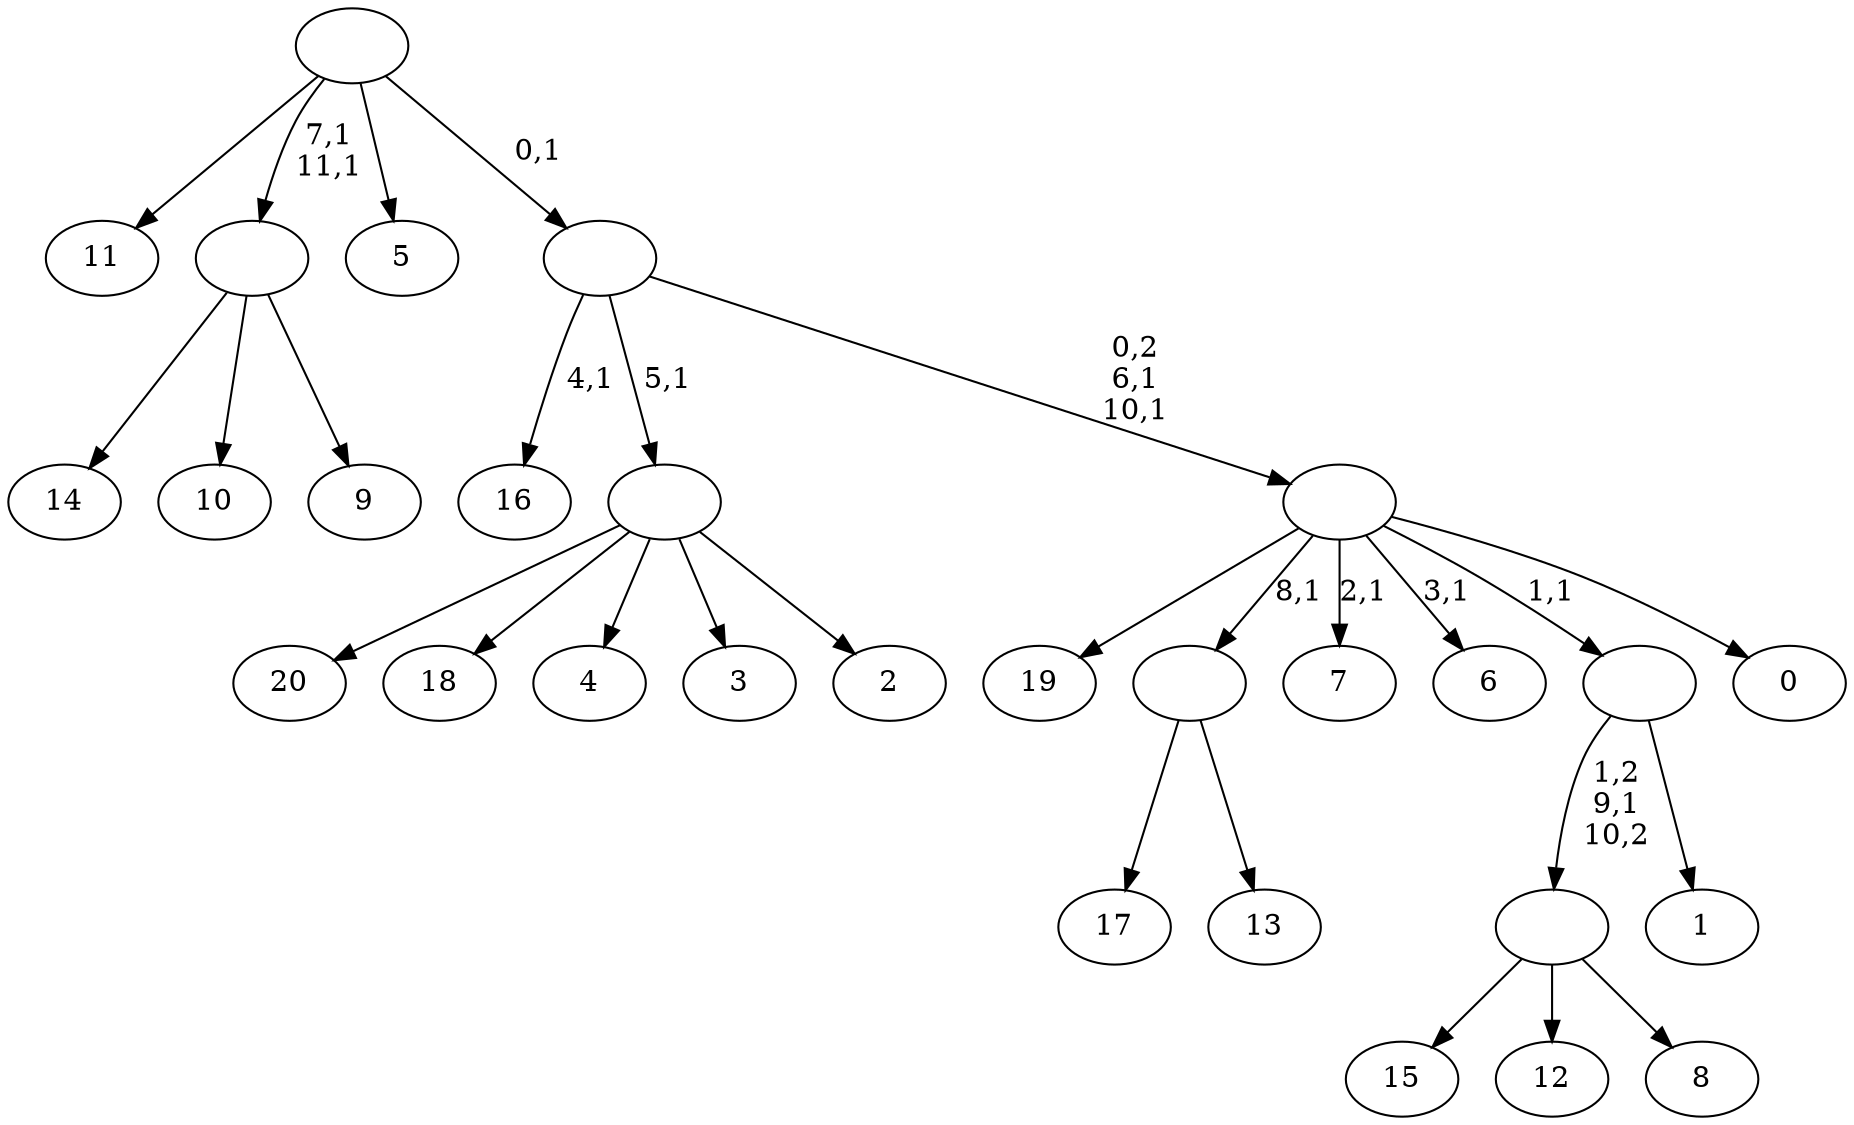 digraph T {
	33 [label="20"]
	32 [label="19"]
	31 [label="18"]
	30 [label="17"]
	29 [label="16"]
	27 [label="15"]
	26 [label="14"]
	25 [label="13"]
	24 [label=""]
	23 [label="12"]
	22 [label="11"]
	21 [label="10"]
	20 [label="9"]
	19 [label=""]
	17 [label="8"]
	16 [label=""]
	15 [label="7"]
	13 [label="6"]
	11 [label="5"]
	10 [label="4"]
	9 [label="3"]
	8 [label="2"]
	7 [label=""]
	6 [label="1"]
	5 [label=""]
	4 [label="0"]
	3 [label=""]
	1 [label=""]
	0 [label=""]
	24 -> 30 [label=""]
	24 -> 25 [label=""]
	19 -> 26 [label=""]
	19 -> 21 [label=""]
	19 -> 20 [label=""]
	16 -> 27 [label=""]
	16 -> 23 [label=""]
	16 -> 17 [label=""]
	7 -> 33 [label=""]
	7 -> 31 [label=""]
	7 -> 10 [label=""]
	7 -> 9 [label=""]
	7 -> 8 [label=""]
	5 -> 16 [label="1,2\n9,1\n10,2"]
	5 -> 6 [label=""]
	3 -> 13 [label="3,1"]
	3 -> 15 [label="2,1"]
	3 -> 32 [label=""]
	3 -> 24 [label="8,1"]
	3 -> 5 [label="1,1"]
	3 -> 4 [label=""]
	1 -> 3 [label="0,2\n6,1\n10,1"]
	1 -> 29 [label="4,1"]
	1 -> 7 [label="5,1"]
	0 -> 19 [label="7,1\n11,1"]
	0 -> 22 [label=""]
	0 -> 11 [label=""]
	0 -> 1 [label="0,1"]
}
